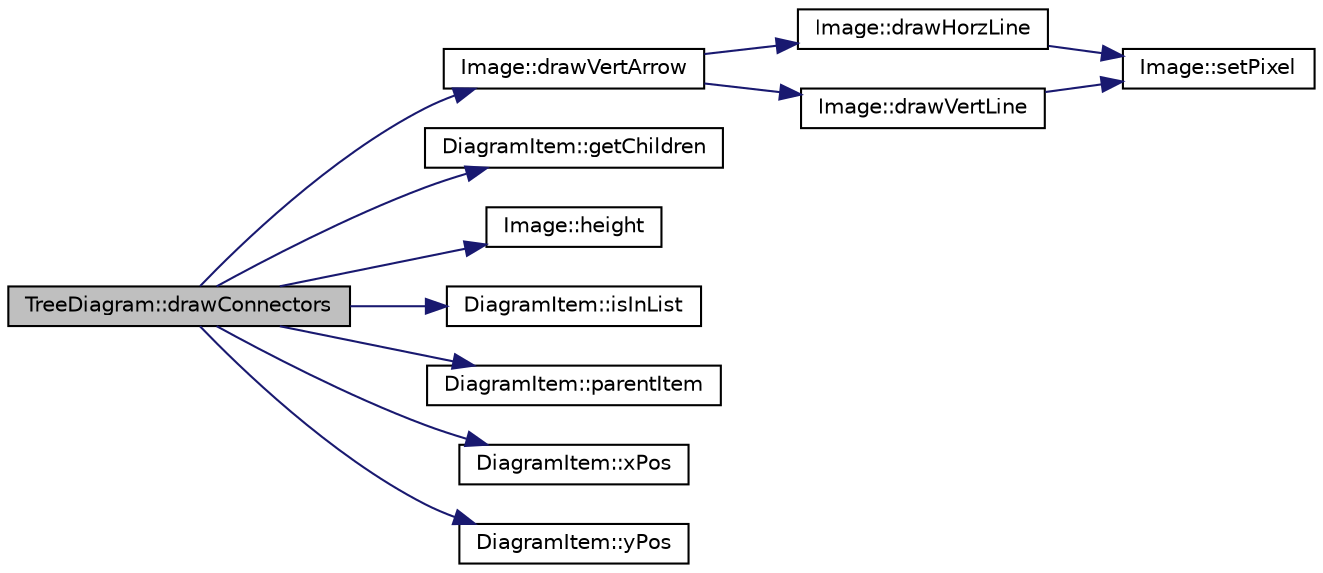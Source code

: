 digraph "TreeDiagram::drawConnectors"
{
 // LATEX_PDF_SIZE
  edge [fontname="Helvetica",fontsize="10",labelfontname="Helvetica",labelfontsize="10"];
  node [fontname="Helvetica",fontsize="10",shape=record];
  rankdir="LR";
  Node1 [label="TreeDiagram::drawConnectors",height=0.2,width=0.4,color="black", fillcolor="grey75", style="filled", fontcolor="black",tooltip=" "];
  Node1 -> Node2 [color="midnightblue",fontsize="10",style="solid",fontname="Helvetica"];
  Node2 [label="Image::drawVertArrow",height=0.2,width=0.4,color="black", fillcolor="white", style="filled",URL="$classImage.html#a4a641afda1828967f9c3d463b6ae0817",tooltip=" "];
  Node2 -> Node3 [color="midnightblue",fontsize="10",style="solid",fontname="Helvetica"];
  Node3 [label="Image::drawHorzLine",height=0.2,width=0.4,color="black", fillcolor="white", style="filled",URL="$classImage.html#aa05e82338cdada0f1d12ca338e96ddfc",tooltip=" "];
  Node3 -> Node4 [color="midnightblue",fontsize="10",style="solid",fontname="Helvetica"];
  Node4 [label="Image::setPixel",height=0.2,width=0.4,color="black", fillcolor="white", style="filled",URL="$classImage.html#a2cf00201a01a7abead6f33b923afd1ca",tooltip=" "];
  Node2 -> Node5 [color="midnightblue",fontsize="10",style="solid",fontname="Helvetica"];
  Node5 [label="Image::drawVertLine",height=0.2,width=0.4,color="black", fillcolor="white", style="filled",URL="$classImage.html#aafce8f135d4b02f0375c2b100dbbabd6",tooltip=" "];
  Node5 -> Node4 [color="midnightblue",fontsize="10",style="solid",fontname="Helvetica"];
  Node1 -> Node6 [color="midnightblue",fontsize="10",style="solid",fontname="Helvetica"];
  Node6 [label="DiagramItem::getChildren",height=0.2,width=0.4,color="black", fillcolor="white", style="filled",URL="$classDiagramItem.html#a48ef173c810becf58f4b38685b778db1",tooltip=" "];
  Node1 -> Node7 [color="midnightblue",fontsize="10",style="solid",fontname="Helvetica"];
  Node7 [label="Image::height",height=0.2,width=0.4,color="black", fillcolor="white", style="filled",URL="$classImage.html#a8ca6088143ee3f68ca2e297669a5fea9",tooltip=" "];
  Node1 -> Node8 [color="midnightblue",fontsize="10",style="solid",fontname="Helvetica"];
  Node8 [label="DiagramItem::isInList",height=0.2,width=0.4,color="black", fillcolor="white", style="filled",URL="$classDiagramItem.html#ac41f2e7b5f1de27cec87bc9a366dc687",tooltip=" "];
  Node1 -> Node9 [color="midnightblue",fontsize="10",style="solid",fontname="Helvetica"];
  Node9 [label="DiagramItem::parentItem",height=0.2,width=0.4,color="black", fillcolor="white", style="filled",URL="$classDiagramItem.html#a82d6af599475dd6408cfacb5c1181598",tooltip=" "];
  Node1 -> Node10 [color="midnightblue",fontsize="10",style="solid",fontname="Helvetica"];
  Node10 [label="DiagramItem::xPos",height=0.2,width=0.4,color="black", fillcolor="white", style="filled",URL="$classDiagramItem.html#a34e75da9c041d72485c7ff81fd34b2f9",tooltip=" "];
  Node1 -> Node11 [color="midnightblue",fontsize="10",style="solid",fontname="Helvetica"];
  Node11 [label="DiagramItem::yPos",height=0.2,width=0.4,color="black", fillcolor="white", style="filled",URL="$classDiagramItem.html#a4a52b9661a35ad00b7eb93cc326b9147",tooltip=" "];
}
